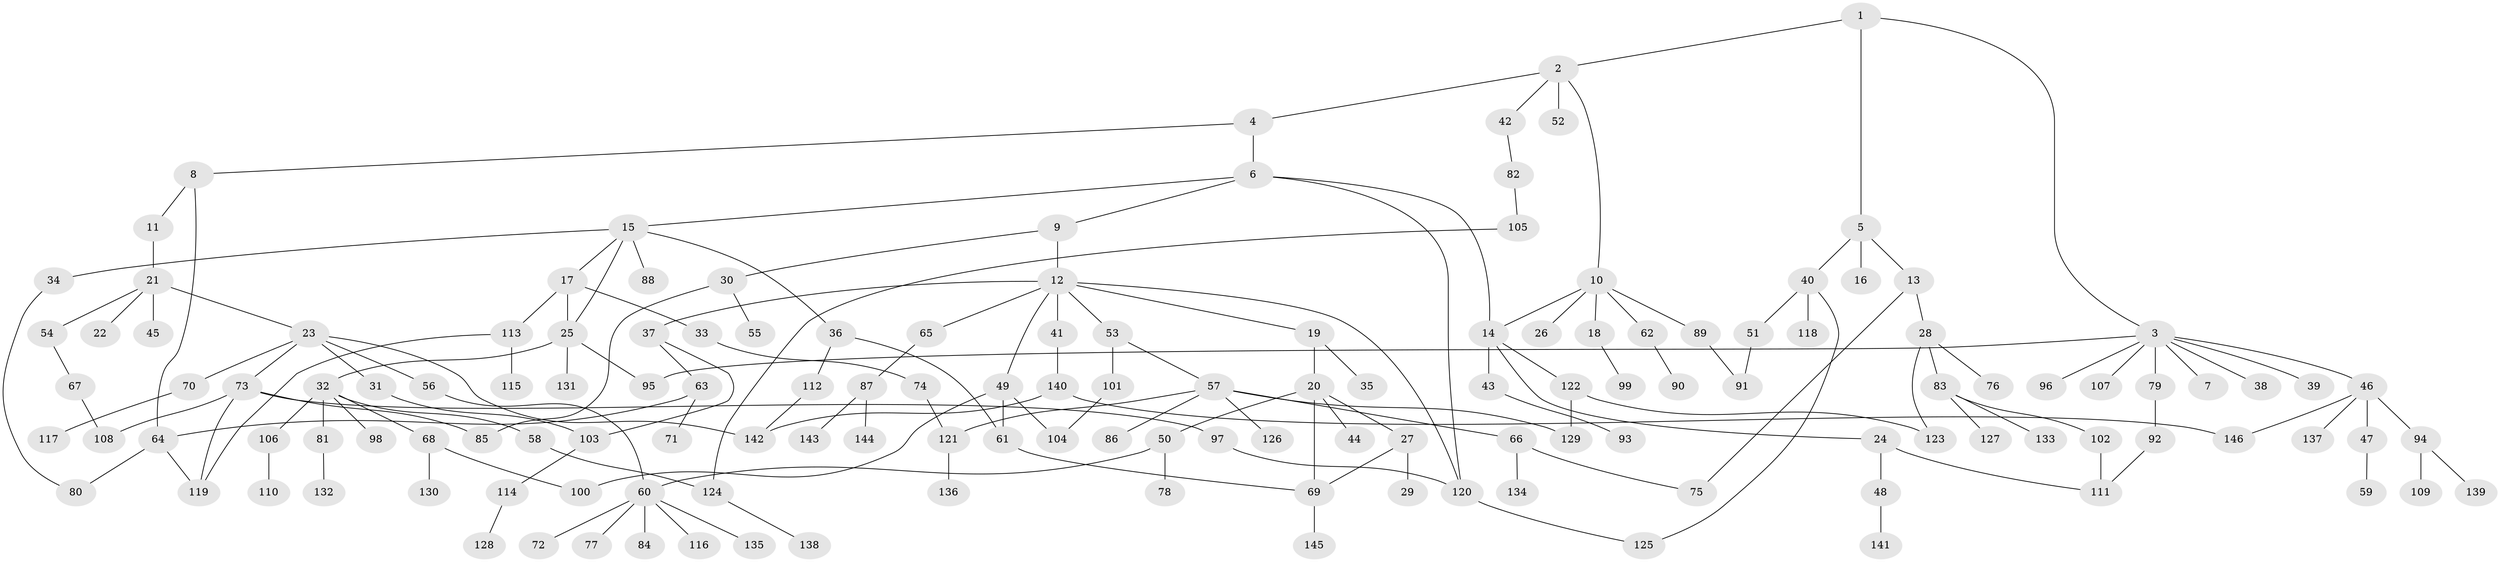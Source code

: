 // coarse degree distribution, {5: 0.0784313725490196, 9: 0.00980392156862745, 3: 0.14705882352941177, 6: 0.0392156862745098, 4: 0.029411764705882353, 1: 0.3431372549019608, 12: 0.00980392156862745, 8: 0.00980392156862745, 7: 0.00980392156862745, 2: 0.3235294117647059}
// Generated by graph-tools (version 1.1) at 2025/17/03/04/25 18:17:08]
// undirected, 146 vertices, 175 edges
graph export_dot {
graph [start="1"]
  node [color=gray90,style=filled];
  1;
  2;
  3;
  4;
  5;
  6;
  7;
  8;
  9;
  10;
  11;
  12;
  13;
  14;
  15;
  16;
  17;
  18;
  19;
  20;
  21;
  22;
  23;
  24;
  25;
  26;
  27;
  28;
  29;
  30;
  31;
  32;
  33;
  34;
  35;
  36;
  37;
  38;
  39;
  40;
  41;
  42;
  43;
  44;
  45;
  46;
  47;
  48;
  49;
  50;
  51;
  52;
  53;
  54;
  55;
  56;
  57;
  58;
  59;
  60;
  61;
  62;
  63;
  64;
  65;
  66;
  67;
  68;
  69;
  70;
  71;
  72;
  73;
  74;
  75;
  76;
  77;
  78;
  79;
  80;
  81;
  82;
  83;
  84;
  85;
  86;
  87;
  88;
  89;
  90;
  91;
  92;
  93;
  94;
  95;
  96;
  97;
  98;
  99;
  100;
  101;
  102;
  103;
  104;
  105;
  106;
  107;
  108;
  109;
  110;
  111;
  112;
  113;
  114;
  115;
  116;
  117;
  118;
  119;
  120;
  121;
  122;
  123;
  124;
  125;
  126;
  127;
  128;
  129;
  130;
  131;
  132;
  133;
  134;
  135;
  136;
  137;
  138;
  139;
  140;
  141;
  142;
  143;
  144;
  145;
  146;
  1 -- 2;
  1 -- 3;
  1 -- 5;
  2 -- 4;
  2 -- 10;
  2 -- 42;
  2 -- 52;
  3 -- 7;
  3 -- 38;
  3 -- 39;
  3 -- 46;
  3 -- 79;
  3 -- 96;
  3 -- 107;
  3 -- 95;
  4 -- 6;
  4 -- 8;
  5 -- 13;
  5 -- 16;
  5 -- 40;
  6 -- 9;
  6 -- 14;
  6 -- 15;
  6 -- 120;
  8 -- 11;
  8 -- 64;
  9 -- 12;
  9 -- 30;
  10 -- 18;
  10 -- 26;
  10 -- 62;
  10 -- 89;
  10 -- 14;
  11 -- 21;
  12 -- 19;
  12 -- 37;
  12 -- 41;
  12 -- 49;
  12 -- 53;
  12 -- 65;
  12 -- 120;
  13 -- 28;
  13 -- 75;
  14 -- 24;
  14 -- 43;
  14 -- 122;
  15 -- 17;
  15 -- 34;
  15 -- 36;
  15 -- 88;
  15 -- 25;
  17 -- 25;
  17 -- 33;
  17 -- 113;
  18 -- 99;
  19 -- 20;
  19 -- 35;
  20 -- 27;
  20 -- 44;
  20 -- 50;
  20 -- 69;
  21 -- 22;
  21 -- 23;
  21 -- 45;
  21 -- 54;
  23 -- 31;
  23 -- 56;
  23 -- 70;
  23 -- 73;
  23 -- 142;
  24 -- 48;
  24 -- 111;
  25 -- 32;
  25 -- 95;
  25 -- 131;
  27 -- 29;
  27 -- 69;
  28 -- 76;
  28 -- 83;
  28 -- 123;
  30 -- 55;
  30 -- 85;
  31 -- 103;
  32 -- 58;
  32 -- 68;
  32 -- 81;
  32 -- 98;
  32 -- 106;
  33 -- 74;
  34 -- 80;
  36 -- 112;
  36 -- 61;
  37 -- 63;
  37 -- 103;
  40 -- 51;
  40 -- 118;
  40 -- 125;
  41 -- 140;
  42 -- 82;
  43 -- 93;
  46 -- 47;
  46 -- 94;
  46 -- 137;
  46 -- 146;
  47 -- 59;
  48 -- 141;
  49 -- 61;
  49 -- 100;
  49 -- 104;
  50 -- 78;
  50 -- 60;
  51 -- 91;
  53 -- 57;
  53 -- 101;
  54 -- 67;
  56 -- 60;
  57 -- 66;
  57 -- 86;
  57 -- 121;
  57 -- 126;
  57 -- 129;
  58 -- 124;
  60 -- 72;
  60 -- 77;
  60 -- 84;
  60 -- 116;
  60 -- 135;
  61 -- 69;
  62 -- 90;
  63 -- 64;
  63 -- 71;
  64 -- 119;
  64 -- 80;
  65 -- 87;
  66 -- 134;
  66 -- 75;
  67 -- 108;
  68 -- 130;
  68 -- 100;
  69 -- 145;
  70 -- 117;
  73 -- 97;
  73 -- 108;
  73 -- 119;
  73 -- 85;
  74 -- 121;
  79 -- 92;
  81 -- 132;
  82 -- 105;
  83 -- 102;
  83 -- 127;
  83 -- 133;
  87 -- 143;
  87 -- 144;
  89 -- 91;
  92 -- 111;
  94 -- 109;
  94 -- 139;
  97 -- 120;
  101 -- 104;
  102 -- 111;
  103 -- 114;
  105 -- 124;
  106 -- 110;
  112 -- 142;
  113 -- 115;
  113 -- 119;
  114 -- 128;
  120 -- 125;
  121 -- 136;
  122 -- 129;
  122 -- 123;
  124 -- 138;
  140 -- 146;
  140 -- 142;
}

